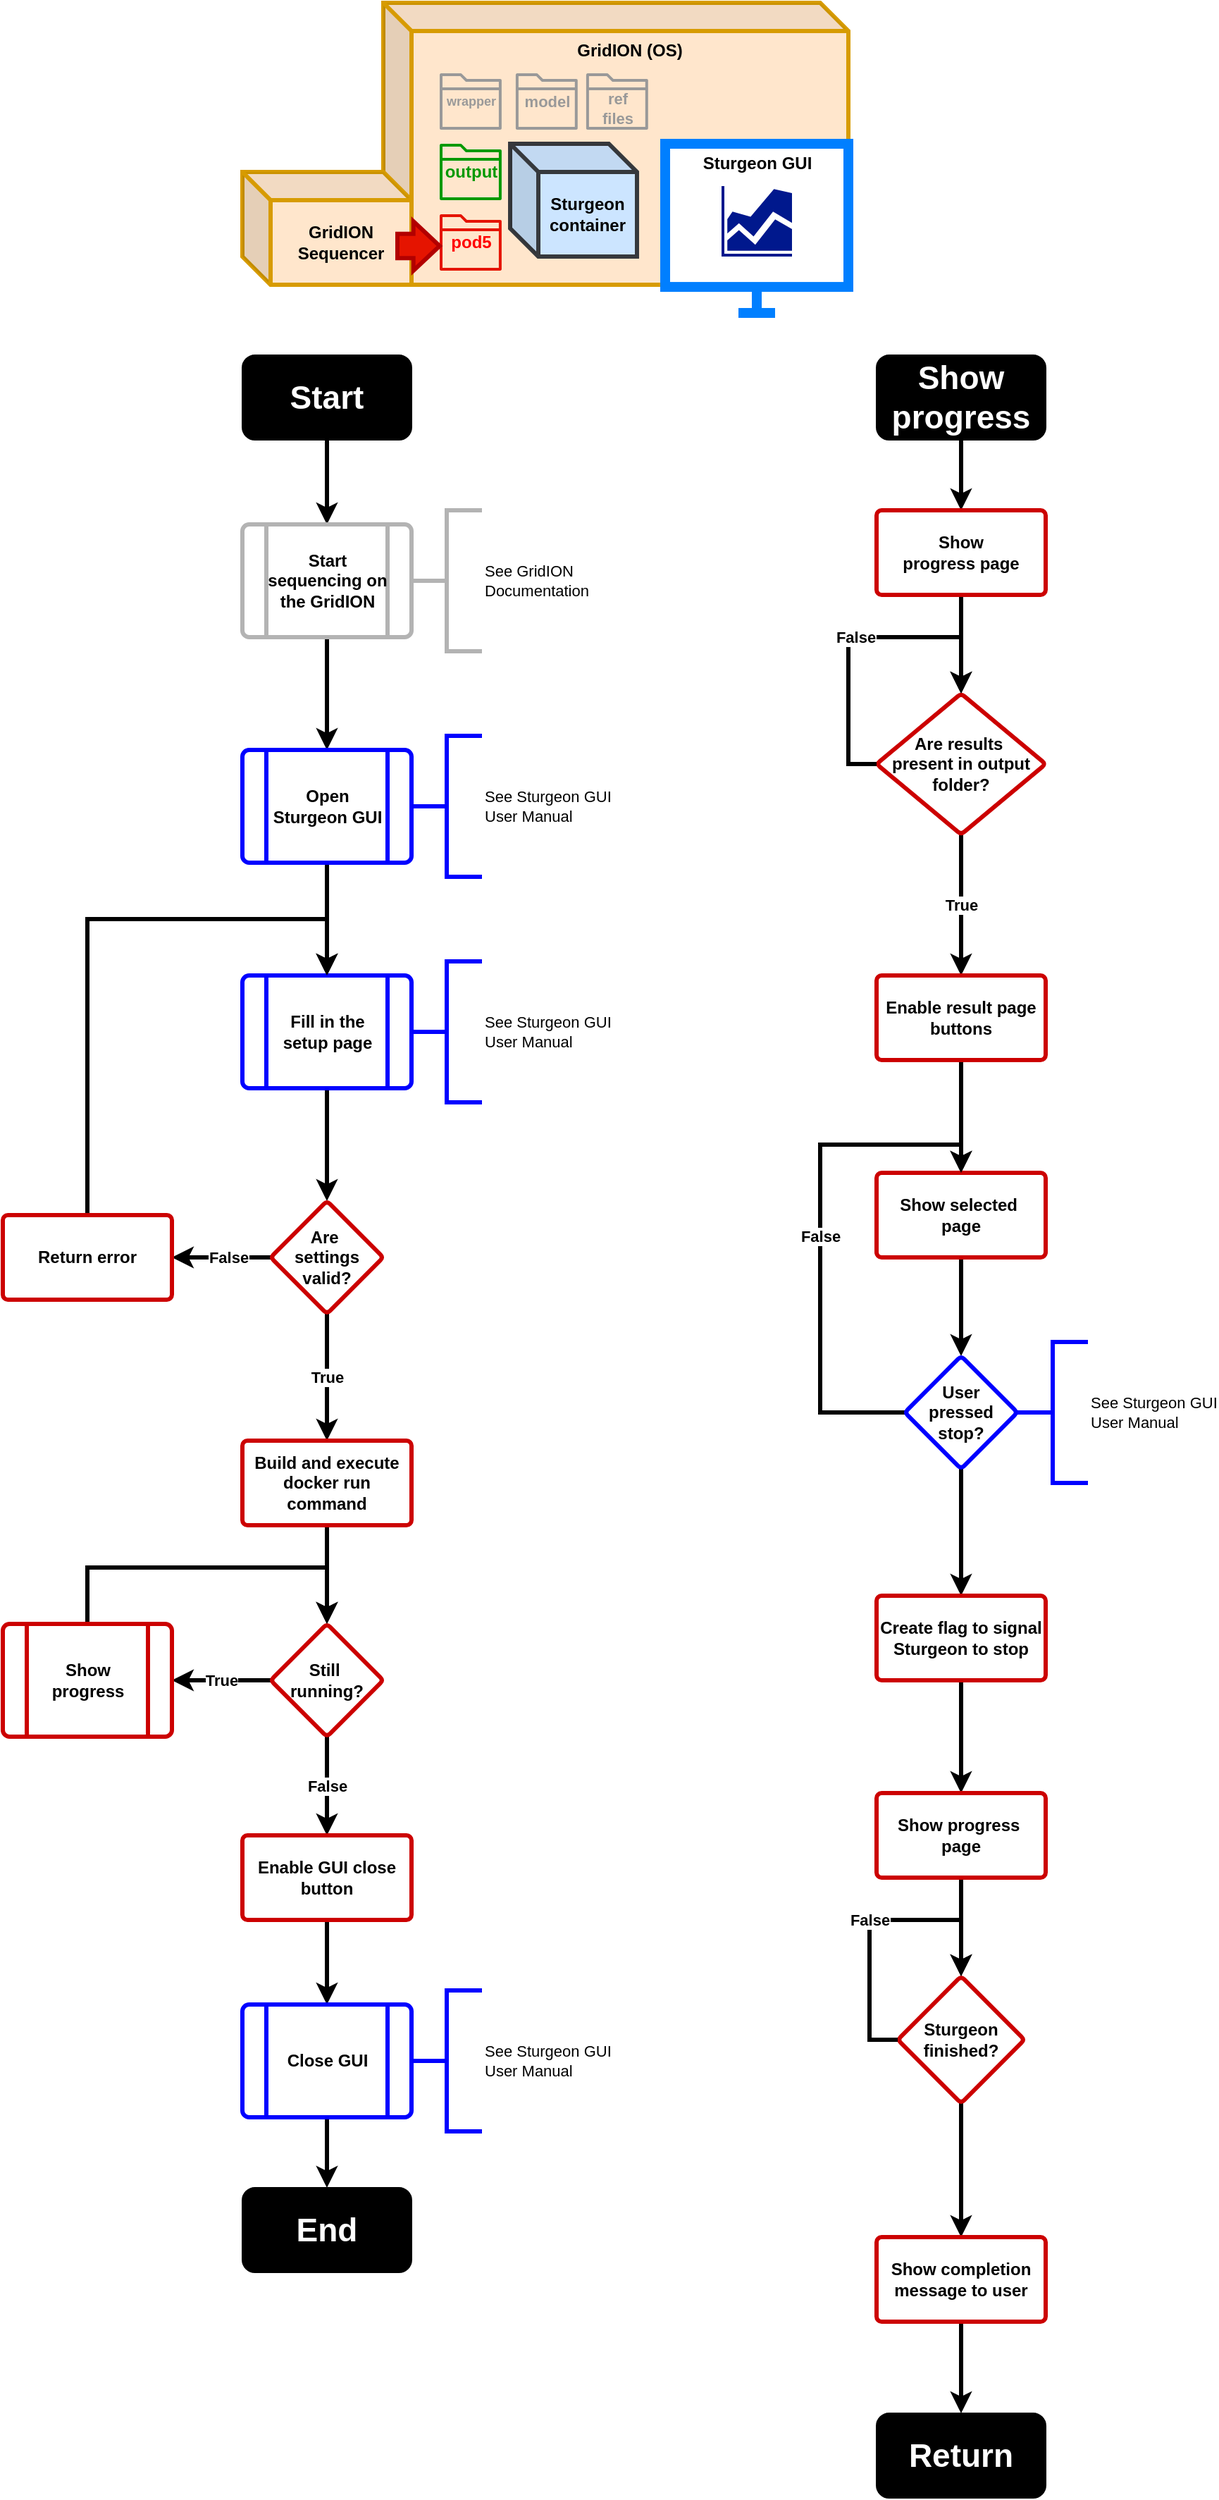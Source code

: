 <mxfile version="24.8.0">
  <diagram name="Page-1" id="jAXdzR7pBrtVSOsXg87T">
    <mxGraphModel dx="4510" dy="1869" grid="1" gridSize="10" guides="1" tooltips="1" connect="1" arrows="1" fold="1" page="1" pageScale="1" pageWidth="850" pageHeight="1100" math="0" shadow="0">
      <root>
        <mxCell id="0" />
        <mxCell id="1" parent="0" />
        <mxCell id="_ehPLdMpt5ip51sRVYlI-2" value="GridION (OS)" style="shape=cube;whiteSpace=wrap;html=1;boundedLbl=1;backgroundOutline=1;darkOpacity=0.05;darkOpacity2=0.1;fillColor=#ffe6cc;strokeColor=#d79b00;fontStyle=1;verticalAlign=top;strokeWidth=3;" vertex="1" parent="1">
          <mxGeometry x="180" y="240" width="330" height="200" as="geometry" />
        </mxCell>
        <mxCell id="_ehPLdMpt5ip51sRVYlI-1" value="&lt;div&gt;GridION&lt;/div&gt;&lt;div&gt;Sequencer&lt;/div&gt;" style="shape=cube;whiteSpace=wrap;html=1;boundedLbl=1;backgroundOutline=1;darkOpacity=0.05;darkOpacity2=0.1;fillColor=#ffe6cc;strokeColor=#d79b00;fontStyle=1;strokeWidth=3;" vertex="1" parent="1">
          <mxGeometry x="80" y="360" width="120" height="80" as="geometry" />
        </mxCell>
        <mxCell id="_ehPLdMpt5ip51sRVYlI-4" value="pod5" style="sketch=0;outlineConnect=0;fillColor=#e51400;strokeColor=#B20000;dashed=0;verticalLabelPosition=middle;verticalAlign=middle;align=center;html=1;fontSize=12;fontStyle=1;aspect=fixed;pointerEvents=1;shape=mxgraph.aws4.folder;labelPosition=center;strokeWidth=3;fontColor=#FF0000;" vertex="1" parent="1">
          <mxGeometry x="220" y="390" width="43.95" height="40" as="geometry" />
        </mxCell>
        <mxCell id="_ehPLdMpt5ip51sRVYlI-10" value="output" style="sketch=0;outlineConnect=0;fontColor=#009900;gradientColor=none;fillColor=#009900;strokeColor=none;dashed=0;verticalLabelPosition=middle;verticalAlign=middle;align=center;html=1;fontSize=12;fontStyle=1;aspect=fixed;pointerEvents=1;shape=mxgraph.aws4.folder;labelPosition=center;" vertex="1" parent="1">
          <mxGeometry x="220" y="340" width="43.95" height="40" as="geometry" />
        </mxCell>
        <mxCell id="_ehPLdMpt5ip51sRVYlI-13" value="&lt;div&gt;Sturgeon&lt;/div&gt;&lt;div&gt;container&lt;br&gt;&lt;/div&gt;" style="shape=cube;whiteSpace=wrap;html=1;boundedLbl=1;backgroundOutline=1;darkOpacity=0.05;darkOpacity2=0.1;fillColor=#cce5ff;strokeColor=#36393d;fontStyle=1;verticalAlign=middle;strokeWidth=3;" vertex="1" parent="1">
          <mxGeometry x="270" y="340" width="90" height="80" as="geometry" />
        </mxCell>
        <mxCell id="_ehPLdMpt5ip51sRVYlI-14" value="wrapper" style="sketch=0;outlineConnect=0;fontColor=#999999;gradientColor=none;fillColor=#999999;strokeColor=none;dashed=0;verticalLabelPosition=middle;verticalAlign=middle;align=center;html=1;fontSize=9;fontStyle=1;aspect=fixed;pointerEvents=1;shape=mxgraph.aws4.folder;labelPosition=center;" vertex="1" parent="1">
          <mxGeometry x="220" y="290" width="43.95" height="40" as="geometry" />
        </mxCell>
        <mxCell id="_ehPLdMpt5ip51sRVYlI-22" style="edgeStyle=orthogonalEdgeStyle;rounded=0;orthogonalLoop=1;jettySize=auto;html=1;exitX=0.5;exitY=1;exitDx=0;exitDy=0;entryX=0.5;entryY=0;entryDx=0;entryDy=0;strokeWidth=3;" edge="1" parent="1" source="_ehPLdMpt5ip51sRVYlI-19" target="_ehPLdMpt5ip51sRVYlI-20">
          <mxGeometry relative="1" as="geometry" />
        </mxCell>
        <mxCell id="_ehPLdMpt5ip51sRVYlI-19" value="Start" style="rounded=1;whiteSpace=wrap;html=1;fillColor=#000000;fontColor=#FFFFFF;fontStyle=1;fontSize=23;" vertex="1" parent="1">
          <mxGeometry x="80" y="490" width="120" height="60" as="geometry" />
        </mxCell>
        <mxCell id="_ehPLdMpt5ip51sRVYlI-24" value="" style="edgeStyle=orthogonalEdgeStyle;rounded=0;orthogonalLoop=1;jettySize=auto;html=1;strokeWidth=3;" edge="1" parent="1" source="_ehPLdMpt5ip51sRVYlI-20" target="_ehPLdMpt5ip51sRVYlI-23">
          <mxGeometry relative="1" as="geometry" />
        </mxCell>
        <mxCell id="_ehPLdMpt5ip51sRVYlI-20" value="Start sequencing on the GridION" style="verticalLabelPosition=middle;verticalAlign=middle;html=1;shape=process;whiteSpace=wrap;rounded=1;size=0.14;arcSize=6;strokeWidth=3;labelPosition=center;align=center;fontStyle=1;strokeColor=#B3B3B3;" vertex="1" parent="1">
          <mxGeometry x="80" y="610" width="120" height="80" as="geometry" />
        </mxCell>
        <mxCell id="_ehPLdMpt5ip51sRVYlI-26" value="" style="edgeStyle=orthogonalEdgeStyle;shape=connector;rounded=0;orthogonalLoop=1;jettySize=auto;html=1;strokeColor=default;strokeWidth=3;align=center;verticalAlign=middle;fontFamily=Helvetica;fontSize=11;fontColor=default;labelBackgroundColor=default;endArrow=classic;" edge="1" parent="1" source="_ehPLdMpt5ip51sRVYlI-23" target="_ehPLdMpt5ip51sRVYlI-25">
          <mxGeometry relative="1" as="geometry" />
        </mxCell>
        <mxCell id="_ehPLdMpt5ip51sRVYlI-23" value="Open Sturgeon GUI" style="verticalLabelPosition=middle;verticalAlign=middle;html=1;shape=process;whiteSpace=wrap;rounded=1;size=0.14;arcSize=6;strokeWidth=3;labelPosition=center;align=center;fontStyle=1;strokeColor=#0000FF;" vertex="1" parent="1">
          <mxGeometry x="80" y="770" width="120" height="80" as="geometry" />
        </mxCell>
        <mxCell id="_ehPLdMpt5ip51sRVYlI-33" value="" style="edgeStyle=orthogonalEdgeStyle;shape=connector;rounded=0;orthogonalLoop=1;jettySize=auto;html=1;strokeColor=default;strokeWidth=3;align=center;verticalAlign=middle;fontFamily=Helvetica;fontSize=11;fontColor=default;labelBackgroundColor=default;endArrow=classic;" edge="1" parent="1" source="_ehPLdMpt5ip51sRVYlI-25" target="_ehPLdMpt5ip51sRVYlI-32">
          <mxGeometry relative="1" as="geometry" />
        </mxCell>
        <mxCell id="_ehPLdMpt5ip51sRVYlI-25" value="Fill in the setup page" style="verticalLabelPosition=middle;verticalAlign=middle;html=1;shape=process;whiteSpace=wrap;rounded=1;size=0.14;arcSize=6;strokeWidth=3;labelPosition=center;align=center;fontStyle=1;strokeColor=#0000FF;" vertex="1" parent="1">
          <mxGeometry x="80" y="930" width="120" height="80" as="geometry" />
        </mxCell>
        <mxCell id="_ehPLdMpt5ip51sRVYlI-27" value="&lt;div&gt;See Sturgeon GUI&lt;/div&gt;&lt;div&gt;User Manual&lt;br&gt;&lt;/div&gt;" style="strokeWidth=3;html=1;shape=mxgraph.flowchart.annotation_2;align=left;labelPosition=right;pointerEvents=1;fontFamily=Helvetica;fontSize=11;fontColor=default;labelBackgroundColor=default;fontStyle=0;strokeColor=#0000FF;" vertex="1" parent="1">
          <mxGeometry x="200" y="760" width="50" height="100" as="geometry" />
        </mxCell>
        <mxCell id="_ehPLdMpt5ip51sRVYlI-28" value="&lt;div&gt;See Sturgeon GUI&lt;/div&gt;&lt;div&gt;User Manual&lt;br&gt;&lt;/div&gt;" style="strokeWidth=3;html=1;shape=mxgraph.flowchart.annotation_2;align=left;labelPosition=right;pointerEvents=1;fontFamily=Helvetica;fontSize=11;fontColor=default;labelBackgroundColor=default;fontStyle=0;strokeColor=#0000FF;" vertex="1" parent="1">
          <mxGeometry x="200" y="920" width="50" height="100" as="geometry" />
        </mxCell>
        <mxCell id="_ehPLdMpt5ip51sRVYlI-31" value="&lt;div&gt;See GridION&amp;nbsp;&lt;/div&gt;&lt;div&gt;Documentation&lt;/div&gt;" style="strokeWidth=3;html=1;shape=mxgraph.flowchart.annotation_2;align=left;labelPosition=right;pointerEvents=1;fontFamily=Helvetica;fontSize=11;fontColor=default;labelBackgroundColor=default;fontStyle=0;strokeColor=#B3B3B3;" vertex="1" parent="1">
          <mxGeometry x="200" y="600" width="50" height="100" as="geometry" />
        </mxCell>
        <mxCell id="_ehPLdMpt5ip51sRVYlI-36" value="False" style="edgeStyle=orthogonalEdgeStyle;shape=connector;rounded=0;orthogonalLoop=1;jettySize=auto;html=1;strokeColor=default;strokeWidth=3;align=center;verticalAlign=middle;fontFamily=Helvetica;fontSize=11;fontColor=default;labelBackgroundColor=default;endArrow=classic;fontStyle=1" edge="1" parent="1" source="_ehPLdMpt5ip51sRVYlI-32" target="_ehPLdMpt5ip51sRVYlI-35">
          <mxGeometry x="-0.143" relative="1" as="geometry">
            <mxPoint as="offset" />
          </mxGeometry>
        </mxCell>
        <mxCell id="_ehPLdMpt5ip51sRVYlI-39" value="True" style="edgeStyle=orthogonalEdgeStyle;shape=connector;rounded=0;orthogonalLoop=1;jettySize=auto;html=1;strokeColor=default;strokeWidth=3;align=center;verticalAlign=middle;fontFamily=Helvetica;fontSize=11;fontColor=default;labelBackgroundColor=default;endArrow=classic;fontStyle=1;" edge="1" parent="1" source="_ehPLdMpt5ip51sRVYlI-32" target="_ehPLdMpt5ip51sRVYlI-38">
          <mxGeometry relative="1" as="geometry" />
        </mxCell>
        <mxCell id="_ehPLdMpt5ip51sRVYlI-32" value="&lt;div&gt;Are&amp;nbsp;&lt;/div&gt;&lt;div&gt;settings&lt;/div&gt;&lt;div&gt;valid?&lt;/div&gt;" style="rhombus;whiteSpace=wrap;html=1;rounded=1;arcSize=6;strokeWidth=3;fontStyle=1;strokeColor=#CC0000;" vertex="1" parent="1">
          <mxGeometry x="100" y="1090" width="80" height="80" as="geometry" />
        </mxCell>
        <mxCell id="_ehPLdMpt5ip51sRVYlI-37" style="edgeStyle=orthogonalEdgeStyle;shape=connector;rounded=0;orthogonalLoop=1;jettySize=auto;html=1;exitX=0.5;exitY=0;exitDx=0;exitDy=0;entryX=0.5;entryY=0;entryDx=0;entryDy=0;strokeColor=default;strokeWidth=3;align=center;verticalAlign=middle;fontFamily=Helvetica;fontSize=11;fontColor=default;labelBackgroundColor=default;endArrow=classic;" edge="1" parent="1" source="_ehPLdMpt5ip51sRVYlI-35" target="_ehPLdMpt5ip51sRVYlI-25">
          <mxGeometry relative="1" as="geometry">
            <Array as="points">
              <mxPoint x="-30" y="890" />
              <mxPoint x="140" y="890" />
            </Array>
          </mxGeometry>
        </mxCell>
        <mxCell id="_ehPLdMpt5ip51sRVYlI-35" value="Return error" style="whiteSpace=wrap;html=1;rounded=1;arcSize=6;strokeWidth=3;fontStyle=1;strokeColor=#CC0000;" vertex="1" parent="1">
          <mxGeometry x="-90" y="1100" width="120" height="60" as="geometry" />
        </mxCell>
        <mxCell id="_ehPLdMpt5ip51sRVYlI-43" value="" style="edgeStyle=orthogonalEdgeStyle;shape=connector;rounded=0;orthogonalLoop=1;jettySize=auto;html=1;strokeColor=default;strokeWidth=3;align=center;verticalAlign=middle;fontFamily=Helvetica;fontSize=11;fontColor=default;fontStyle=1;labelBackgroundColor=default;endArrow=classic;" edge="1" parent="1" source="_ehPLdMpt5ip51sRVYlI-38" target="_ehPLdMpt5ip51sRVYlI-42">
          <mxGeometry relative="1" as="geometry" />
        </mxCell>
        <mxCell id="_ehPLdMpt5ip51sRVYlI-38" value="Build and execute docker run command" style="whiteSpace=wrap;html=1;rounded=1;arcSize=6;strokeWidth=3;fontStyle=1;strokeColor=#CC0000;" vertex="1" parent="1">
          <mxGeometry x="80" y="1260" width="120" height="60" as="geometry" />
        </mxCell>
        <mxCell id="_ehPLdMpt5ip51sRVYlI-47" value="True" style="edgeStyle=orthogonalEdgeStyle;shape=connector;rounded=0;orthogonalLoop=1;jettySize=auto;html=1;exitX=0;exitY=0.5;exitDx=0;exitDy=0;entryX=1;entryY=0.5;entryDx=0;entryDy=0;strokeColor=default;strokeWidth=3;align=center;verticalAlign=middle;fontFamily=Helvetica;fontSize=11;fontColor=default;fontStyle=1;labelBackgroundColor=default;endArrow=classic;" edge="1" parent="1" source="_ehPLdMpt5ip51sRVYlI-42" target="_ehPLdMpt5ip51sRVYlI-46">
          <mxGeometry relative="1" as="geometry" />
        </mxCell>
        <mxCell id="_ehPLdMpt5ip51sRVYlI-50" value="False" style="edgeStyle=orthogonalEdgeStyle;shape=connector;rounded=0;orthogonalLoop=1;jettySize=auto;html=1;strokeColor=default;strokeWidth=3;align=center;verticalAlign=middle;fontFamily=Helvetica;fontSize=11;fontColor=default;fontStyle=1;labelBackgroundColor=default;endArrow=classic;" edge="1" parent="1" source="_ehPLdMpt5ip51sRVYlI-42" target="_ehPLdMpt5ip51sRVYlI-49">
          <mxGeometry relative="1" as="geometry" />
        </mxCell>
        <mxCell id="_ehPLdMpt5ip51sRVYlI-42" value="&lt;div&gt;Still&amp;nbsp;&lt;/div&gt;&lt;div&gt;running?&lt;/div&gt;" style="rhombus;whiteSpace=wrap;html=1;rounded=1;arcSize=6;strokeWidth=3;fontStyle=1;strokeColor=#CC0000;" vertex="1" parent="1">
          <mxGeometry x="100" y="1390" width="80" height="80" as="geometry" />
        </mxCell>
        <mxCell id="_ehPLdMpt5ip51sRVYlI-48" style="edgeStyle=orthogonalEdgeStyle;shape=connector;rounded=0;orthogonalLoop=1;jettySize=auto;html=1;exitX=0.5;exitY=0;exitDx=0;exitDy=0;entryX=0.5;entryY=0;entryDx=0;entryDy=0;strokeColor=default;strokeWidth=3;align=center;verticalAlign=middle;fontFamily=Helvetica;fontSize=11;fontColor=default;fontStyle=1;labelBackgroundColor=default;endArrow=classic;" edge="1" parent="1" source="_ehPLdMpt5ip51sRVYlI-46" target="_ehPLdMpt5ip51sRVYlI-42">
          <mxGeometry relative="1" as="geometry">
            <Array as="points">
              <mxPoint x="-30" y="1350" />
              <mxPoint x="140" y="1350" />
            </Array>
          </mxGeometry>
        </mxCell>
        <mxCell id="_ehPLdMpt5ip51sRVYlI-46" value="Show progress" style="verticalLabelPosition=middle;verticalAlign=middle;html=1;shape=process;whiteSpace=wrap;rounded=1;size=0.14;arcSize=6;strokeWidth=3;labelPosition=center;align=center;fontStyle=1;strokeColor=#CC0000;" vertex="1" parent="1">
          <mxGeometry x="-90" y="1390" width="120" height="80" as="geometry" />
        </mxCell>
        <mxCell id="_ehPLdMpt5ip51sRVYlI-52" value="" style="edgeStyle=orthogonalEdgeStyle;shape=connector;rounded=0;orthogonalLoop=1;jettySize=auto;html=1;strokeColor=default;strokeWidth=3;align=center;verticalAlign=middle;fontFamily=Helvetica;fontSize=11;fontColor=default;fontStyle=1;labelBackgroundColor=default;endArrow=classic;entryX=0.5;entryY=0;entryDx=0;entryDy=0;" edge="1" parent="1" source="_ehPLdMpt5ip51sRVYlI-49" target="_ehPLdMpt5ip51sRVYlI-55">
          <mxGeometry relative="1" as="geometry">
            <mxPoint x="140" y="1680" as="targetPoint" />
          </mxGeometry>
        </mxCell>
        <mxCell id="_ehPLdMpt5ip51sRVYlI-49" value="Enable GUI close button" style="whiteSpace=wrap;html=1;rounded=1;arcSize=6;strokeWidth=3;fontStyle=1;strokeColor=#CC0000;" vertex="1" parent="1">
          <mxGeometry x="80" y="1540" width="120" height="60" as="geometry" />
        </mxCell>
        <mxCell id="_ehPLdMpt5ip51sRVYlI-54" style="edgeStyle=orthogonalEdgeStyle;shape=connector;rounded=0;orthogonalLoop=1;jettySize=auto;html=1;exitX=0.5;exitY=1;exitDx=0;exitDy=0;entryX=0.5;entryY=0;entryDx=0;entryDy=0;strokeColor=default;strokeWidth=3;align=center;verticalAlign=middle;fontFamily=Helvetica;fontSize=11;fontColor=default;fontStyle=1;labelBackgroundColor=default;endArrow=classic;" edge="1" parent="1" source="_ehPLdMpt5ip51sRVYlI-55" target="_ehPLdMpt5ip51sRVYlI-53">
          <mxGeometry relative="1" as="geometry">
            <mxPoint x="140" y="1740" as="sourcePoint" />
          </mxGeometry>
        </mxCell>
        <mxCell id="_ehPLdMpt5ip51sRVYlI-53" value="End" style="rounded=1;whiteSpace=wrap;html=1;fillColor=#000000;fontColor=#FFFFFF;fontStyle=1;fontSize=23;" vertex="1" parent="1">
          <mxGeometry x="80" y="1790" width="120" height="60" as="geometry" />
        </mxCell>
        <mxCell id="_ehPLdMpt5ip51sRVYlI-55" value="Close GUI" style="verticalLabelPosition=middle;verticalAlign=middle;html=1;shape=process;whiteSpace=wrap;rounded=1;size=0.14;arcSize=6;strokeWidth=3;labelPosition=center;align=center;fontStyle=1;strokeColor=#0000FF;" vertex="1" parent="1">
          <mxGeometry x="80" y="1660" width="120" height="80" as="geometry" />
        </mxCell>
        <mxCell id="_ehPLdMpt5ip51sRVYlI-56" value="&lt;div&gt;See Sturgeon GUI&lt;/div&gt;&lt;div&gt;User Manual&lt;br&gt;&lt;/div&gt;" style="strokeWidth=3;html=1;shape=mxgraph.flowchart.annotation_2;align=left;labelPosition=right;pointerEvents=1;fontFamily=Helvetica;fontSize=11;fontColor=default;labelBackgroundColor=default;fontStyle=0;strokeColor=#0000FF;" vertex="1" parent="1">
          <mxGeometry x="200" y="1650" width="50" height="100" as="geometry" />
        </mxCell>
        <mxCell id="_ehPLdMpt5ip51sRVYlI-59" style="edgeStyle=orthogonalEdgeStyle;shape=connector;rounded=0;orthogonalLoop=1;jettySize=auto;html=1;exitX=0.5;exitY=1;exitDx=0;exitDy=0;entryX=0.5;entryY=0;entryDx=0;entryDy=0;strokeColor=default;strokeWidth=3;align=center;verticalAlign=middle;fontFamily=Helvetica;fontSize=11;fontColor=default;fontStyle=1;labelBackgroundColor=default;endArrow=classic;" edge="1" parent="1" source="_ehPLdMpt5ip51sRVYlI-57" target="_ehPLdMpt5ip51sRVYlI-58">
          <mxGeometry relative="1" as="geometry" />
        </mxCell>
        <mxCell id="_ehPLdMpt5ip51sRVYlI-57" value="Show progress" style="rounded=1;whiteSpace=wrap;html=1;fillColor=#000000;fontColor=#FFFFFF;fontStyle=1;fontSize=23;" vertex="1" parent="1">
          <mxGeometry x="530" y="490" width="120" height="60" as="geometry" />
        </mxCell>
        <mxCell id="_ehPLdMpt5ip51sRVYlI-63" value="" style="edgeStyle=orthogonalEdgeStyle;shape=connector;rounded=0;orthogonalLoop=1;jettySize=auto;html=1;strokeColor=default;strokeWidth=3;align=center;verticalAlign=middle;fontFamily=Helvetica;fontSize=11;fontColor=default;fontStyle=1;labelBackgroundColor=default;endArrow=classic;" edge="1" parent="1" source="_ehPLdMpt5ip51sRVYlI-58" target="_ehPLdMpt5ip51sRVYlI-62">
          <mxGeometry relative="1" as="geometry" />
        </mxCell>
        <mxCell id="_ehPLdMpt5ip51sRVYlI-58" value="&lt;div&gt;Show&lt;/div&gt;&lt;div&gt;progress page&lt;br&gt;&lt;/div&gt;" style="whiteSpace=wrap;html=1;rounded=1;arcSize=6;strokeWidth=3;fontStyle=1;strokeColor=#CC0000;" vertex="1" parent="1">
          <mxGeometry x="530" y="600" width="120" height="60" as="geometry" />
        </mxCell>
        <mxCell id="_ehPLdMpt5ip51sRVYlI-65" value="True" style="edgeStyle=orthogonalEdgeStyle;shape=connector;rounded=0;orthogonalLoop=1;jettySize=auto;html=1;strokeColor=default;strokeWidth=3;align=center;verticalAlign=middle;fontFamily=Helvetica;fontSize=11;fontColor=default;fontStyle=1;labelBackgroundColor=default;endArrow=classic;" edge="1" parent="1" source="_ehPLdMpt5ip51sRVYlI-62" target="_ehPLdMpt5ip51sRVYlI-64">
          <mxGeometry relative="1" as="geometry" />
        </mxCell>
        <mxCell id="_ehPLdMpt5ip51sRVYlI-62" value="&lt;div&gt;Are results&amp;nbsp;&lt;/div&gt;&lt;div&gt;present in output folder?&lt;/div&gt;" style="rhombus;whiteSpace=wrap;html=1;rounded=1;arcSize=6;strokeWidth=3;fontStyle=1;strokeColor=#CC0000;" vertex="1" parent="1">
          <mxGeometry x="530" y="730" width="120" height="100" as="geometry" />
        </mxCell>
        <mxCell id="_ehPLdMpt5ip51sRVYlI-68" value="" style="edgeStyle=orthogonalEdgeStyle;shape=connector;rounded=0;orthogonalLoop=1;jettySize=auto;html=1;strokeColor=default;strokeWidth=3;align=center;verticalAlign=middle;fontFamily=Helvetica;fontSize=11;fontColor=default;fontStyle=1;labelBackgroundColor=default;endArrow=classic;" edge="1" parent="1" source="_ehPLdMpt5ip51sRVYlI-64" target="_ehPLdMpt5ip51sRVYlI-67">
          <mxGeometry relative="1" as="geometry" />
        </mxCell>
        <mxCell id="_ehPLdMpt5ip51sRVYlI-64" value="Enable result page buttons" style="whiteSpace=wrap;html=1;rounded=1;arcSize=6;strokeWidth=3;fontStyle=1;strokeColor=#CC0000;" vertex="1" parent="1">
          <mxGeometry x="530" y="930" width="120" height="60" as="geometry" />
        </mxCell>
        <mxCell id="_ehPLdMpt5ip51sRVYlI-66" value="False" style="edgeStyle=orthogonalEdgeStyle;shape=connector;rounded=0;orthogonalLoop=1;jettySize=auto;html=1;exitX=0;exitY=0.5;exitDx=0;exitDy=0;entryX=0.5;entryY=0;entryDx=0;entryDy=0;strokeColor=default;strokeWidth=3;align=center;verticalAlign=middle;fontFamily=Helvetica;fontSize=11;fontColor=default;fontStyle=1;labelBackgroundColor=default;endArrow=classic;" edge="1" parent="1" source="_ehPLdMpt5ip51sRVYlI-62" target="_ehPLdMpt5ip51sRVYlI-62">
          <mxGeometry relative="1" as="geometry">
            <Array as="points">
              <mxPoint x="510" y="780" />
              <mxPoint x="510" y="690" />
              <mxPoint x="590" y="690" />
            </Array>
          </mxGeometry>
        </mxCell>
        <mxCell id="_ehPLdMpt5ip51sRVYlI-70" value="" style="edgeStyle=orthogonalEdgeStyle;shape=connector;rounded=0;orthogonalLoop=1;jettySize=auto;html=1;strokeColor=default;strokeWidth=3;align=center;verticalAlign=middle;fontFamily=Helvetica;fontSize=11;fontColor=default;fontStyle=1;labelBackgroundColor=default;endArrow=classic;" edge="1" parent="1" source="_ehPLdMpt5ip51sRVYlI-67" target="_ehPLdMpt5ip51sRVYlI-69">
          <mxGeometry relative="1" as="geometry" />
        </mxCell>
        <mxCell id="_ehPLdMpt5ip51sRVYlI-67" value="&lt;div&gt;Show selected&amp;nbsp;&lt;/div&gt;&lt;div&gt;page&lt;/div&gt;" style="whiteSpace=wrap;html=1;rounded=1;arcSize=6;strokeWidth=3;fontStyle=1;strokeColor=#CC0000;" vertex="1" parent="1">
          <mxGeometry x="530" y="1070" width="120" height="60" as="geometry" />
        </mxCell>
        <mxCell id="_ehPLdMpt5ip51sRVYlI-73" value="False" style="edgeStyle=orthogonalEdgeStyle;shape=connector;rounded=0;orthogonalLoop=1;jettySize=auto;html=1;exitX=0;exitY=0.5;exitDx=0;exitDy=0;entryX=0.5;entryY=0;entryDx=0;entryDy=0;strokeColor=default;strokeWidth=3;align=center;verticalAlign=middle;fontFamily=Helvetica;fontSize=11;fontColor=default;fontStyle=1;labelBackgroundColor=default;endArrow=classic;" edge="1" parent="1" source="_ehPLdMpt5ip51sRVYlI-69" target="_ehPLdMpt5ip51sRVYlI-67">
          <mxGeometry relative="1" as="geometry">
            <Array as="points">
              <mxPoint x="490" y="1240" />
              <mxPoint x="490" y="1050" />
              <mxPoint x="590" y="1050" />
            </Array>
          </mxGeometry>
        </mxCell>
        <mxCell id="_ehPLdMpt5ip51sRVYlI-75" value="" style="edgeStyle=orthogonalEdgeStyle;shape=connector;rounded=0;orthogonalLoop=1;jettySize=auto;html=1;strokeColor=default;strokeWidth=3;align=center;verticalAlign=middle;fontFamily=Helvetica;fontSize=11;fontColor=default;fontStyle=1;labelBackgroundColor=default;endArrow=classic;" edge="1" parent="1" source="_ehPLdMpt5ip51sRVYlI-69" target="_ehPLdMpt5ip51sRVYlI-74">
          <mxGeometry relative="1" as="geometry" />
        </mxCell>
        <mxCell id="_ehPLdMpt5ip51sRVYlI-69" value="&lt;div&gt;User&lt;/div&gt;&lt;div&gt;pressed stop?&lt;/div&gt;" style="rhombus;whiteSpace=wrap;html=1;rounded=1;arcSize=6;strokeWidth=3;fontStyle=1;strokeColor=#0000FF;" vertex="1" parent="1">
          <mxGeometry x="550" y="1200" width="80" height="80" as="geometry" />
        </mxCell>
        <mxCell id="_ehPLdMpt5ip51sRVYlI-77" value="" style="edgeStyle=orthogonalEdgeStyle;shape=connector;rounded=0;orthogonalLoop=1;jettySize=auto;html=1;strokeColor=default;strokeWidth=3;align=center;verticalAlign=middle;fontFamily=Helvetica;fontSize=11;fontColor=default;fontStyle=1;labelBackgroundColor=default;endArrow=classic;" edge="1" parent="1" source="_ehPLdMpt5ip51sRVYlI-74" target="_ehPLdMpt5ip51sRVYlI-76">
          <mxGeometry relative="1" as="geometry" />
        </mxCell>
        <mxCell id="_ehPLdMpt5ip51sRVYlI-74" value="Create flag to signal Sturgeon to stop" style="whiteSpace=wrap;html=1;rounded=1;arcSize=6;strokeWidth=3;fontStyle=1;strokeColor=#CC0000;" vertex="1" parent="1">
          <mxGeometry x="530" y="1370" width="120" height="60" as="geometry" />
        </mxCell>
        <mxCell id="_ehPLdMpt5ip51sRVYlI-79" value="" style="edgeStyle=orthogonalEdgeStyle;shape=connector;rounded=0;orthogonalLoop=1;jettySize=auto;html=1;strokeColor=default;strokeWidth=3;align=center;verticalAlign=middle;fontFamily=Helvetica;fontSize=11;fontColor=default;fontStyle=1;labelBackgroundColor=default;endArrow=classic;" edge="1" parent="1" source="_ehPLdMpt5ip51sRVYlI-76" target="_ehPLdMpt5ip51sRVYlI-78">
          <mxGeometry relative="1" as="geometry" />
        </mxCell>
        <mxCell id="_ehPLdMpt5ip51sRVYlI-76" value="&lt;div&gt;Show progress&amp;nbsp;&lt;/div&gt;&lt;div&gt;page&lt;/div&gt;" style="whiteSpace=wrap;html=1;rounded=1;arcSize=6;strokeWidth=3;fontStyle=1;strokeColor=#CC0000;" vertex="1" parent="1">
          <mxGeometry x="530" y="1510" width="120" height="60" as="geometry" />
        </mxCell>
        <mxCell id="_ehPLdMpt5ip51sRVYlI-82" value="" style="edgeStyle=orthogonalEdgeStyle;shape=connector;rounded=0;orthogonalLoop=1;jettySize=auto;html=1;strokeColor=default;strokeWidth=3;align=center;verticalAlign=middle;fontFamily=Helvetica;fontSize=11;fontColor=default;fontStyle=1;labelBackgroundColor=default;endArrow=classic;" edge="1" parent="1" source="_ehPLdMpt5ip51sRVYlI-78" target="_ehPLdMpt5ip51sRVYlI-81">
          <mxGeometry relative="1" as="geometry" />
        </mxCell>
        <mxCell id="_ehPLdMpt5ip51sRVYlI-78" value="Sturgeon finished?" style="rhombus;whiteSpace=wrap;html=1;rounded=1;arcSize=6;strokeWidth=3;fontStyle=1;strokeColor=#CC0000;" vertex="1" parent="1">
          <mxGeometry x="545" y="1640" width="90" height="90" as="geometry" />
        </mxCell>
        <mxCell id="_ehPLdMpt5ip51sRVYlI-80" value="False" style="edgeStyle=orthogonalEdgeStyle;shape=connector;rounded=0;orthogonalLoop=1;jettySize=auto;html=1;exitX=0;exitY=0.5;exitDx=0;exitDy=0;entryX=0.5;entryY=0;entryDx=0;entryDy=0;strokeColor=default;strokeWidth=3;align=center;verticalAlign=middle;fontFamily=Helvetica;fontSize=11;fontColor=default;fontStyle=1;labelBackgroundColor=default;endArrow=classic;" edge="1" parent="1" source="_ehPLdMpt5ip51sRVYlI-78" target="_ehPLdMpt5ip51sRVYlI-78">
          <mxGeometry relative="1" as="geometry">
            <Array as="points">
              <mxPoint x="525" y="1685" />
              <mxPoint x="525" y="1600" />
              <mxPoint x="590" y="1600" />
            </Array>
          </mxGeometry>
        </mxCell>
        <mxCell id="_ehPLdMpt5ip51sRVYlI-86" style="edgeStyle=orthogonalEdgeStyle;shape=connector;rounded=0;orthogonalLoop=1;jettySize=auto;html=1;exitX=0.5;exitY=1;exitDx=0;exitDy=0;entryX=0.5;entryY=0;entryDx=0;entryDy=0;strokeColor=default;strokeWidth=3;align=center;verticalAlign=middle;fontFamily=Helvetica;fontSize=11;fontColor=default;fontStyle=1;labelBackgroundColor=default;endArrow=classic;" edge="1" parent="1" source="_ehPLdMpt5ip51sRVYlI-81" target="_ehPLdMpt5ip51sRVYlI-85">
          <mxGeometry relative="1" as="geometry" />
        </mxCell>
        <mxCell id="_ehPLdMpt5ip51sRVYlI-81" value="Show completion message to user" style="whiteSpace=wrap;html=1;rounded=1;arcSize=6;strokeWidth=3;fontStyle=1;strokeColor=#CC0000;" vertex="1" parent="1">
          <mxGeometry x="530" y="1825" width="120" height="60" as="geometry" />
        </mxCell>
        <mxCell id="_ehPLdMpt5ip51sRVYlI-85" value="Return" style="rounded=1;whiteSpace=wrap;html=1;fillColor=#000000;fontColor=#FFFFFF;fontStyle=1;fontSize=23;" vertex="1" parent="1">
          <mxGeometry x="530" y="1950" width="120" height="60" as="geometry" />
        </mxCell>
        <mxCell id="_ehPLdMpt5ip51sRVYlI-87" value="&lt;div&gt;See Sturgeon GUI&lt;/div&gt;&lt;div&gt;User Manual&lt;br&gt;&lt;/div&gt;" style="strokeWidth=3;html=1;shape=mxgraph.flowchart.annotation_2;align=left;labelPosition=right;pointerEvents=1;fontFamily=Helvetica;fontSize=11;fontColor=default;labelBackgroundColor=default;fontStyle=0;strokeColor=#0000FF;" vertex="1" parent="1">
          <mxGeometry x="630" y="1190" width="50" height="100" as="geometry" />
        </mxCell>
        <mxCell id="_ehPLdMpt5ip51sRVYlI-89" value="model" style="sketch=0;outlineConnect=0;fontColor=#999999;gradientColor=none;fillColor=#999999;strokeColor=none;dashed=0;verticalLabelPosition=middle;verticalAlign=middle;align=center;html=1;fontSize=11;fontStyle=1;aspect=fixed;pointerEvents=1;shape=mxgraph.aws4.folder;labelPosition=center;" vertex="1" parent="1">
          <mxGeometry x="273.95" y="290" width="43.95" height="40" as="geometry" />
        </mxCell>
        <mxCell id="_ehPLdMpt5ip51sRVYlI-90" value="&lt;div style=&quot;font-size: 11px;&quot;&gt;ref&lt;/div&gt;&lt;div style=&quot;font-size: 11px;&quot;&gt;files&lt;br style=&quot;font-size: 11px;&quot;&gt;&lt;/div&gt;" style="sketch=0;outlineConnect=0;fontColor=#999999;gradientColor=none;fillColor=#999999;strokeColor=none;dashed=0;verticalLabelPosition=middle;verticalAlign=middle;align=center;html=1;fontSize=11;fontStyle=1;aspect=fixed;pointerEvents=1;shape=mxgraph.aws4.folder;labelPosition=center;spacingTop=10;" vertex="1" parent="1">
          <mxGeometry x="323.95" y="290" width="43.95" height="40" as="geometry" />
        </mxCell>
        <mxCell id="_ehPLdMpt5ip51sRVYlI-95" value="" style="group" vertex="1" connectable="0" parent="1">
          <mxGeometry x="380" y="340" width="130" height="120" as="geometry" />
        </mxCell>
        <mxCell id="_ehPLdMpt5ip51sRVYlI-5" value="Sturgeon GUI" style="html=1;verticalLabelPosition=middle;align=center;labelBackgroundColor=#ffffff;verticalAlign=top;strokeWidth=7;strokeColor=#007FFF;shadow=0;dashed=0;shape=mxgraph.ios7.icons.monitor;labelPosition=center;fontStyle=1;spacingBottom=21;" vertex="1" parent="_ehPLdMpt5ip51sRVYlI-95">
          <mxGeometry width="130" height="120" as="geometry" />
        </mxCell>
        <mxCell id="_ehPLdMpt5ip51sRVYlI-91" value="" style="sketch=0;aspect=fixed;pointerEvents=1;shadow=0;dashed=0;html=1;strokeColor=none;labelPosition=center;verticalLabelPosition=bottom;verticalAlign=top;align=center;fillColor=#00188D;shape=mxgraph.mscae.general.graph;fontFamily=Helvetica;fontSize=11;fontColor=default;fontStyle=1;labelBackgroundColor=default;" vertex="1" parent="_ehPLdMpt5ip51sRVYlI-95">
          <mxGeometry x="40" y="30" width="50" height="50" as="geometry" />
        </mxCell>
        <mxCell id="_ehPLdMpt5ip51sRVYlI-97" value="" style="html=1;shadow=0;dashed=0;align=center;verticalAlign=middle;shape=mxgraph.arrows2.arrow;dy=0.51;dx=18.67;notch=0;fontFamily=Helvetica;fontSize=11;fontStyle=1;labelBackgroundColor=default;fillColor=#e51400;strokeColor=#B20000;strokeWidth=3;fontColor=#ffffff;" vertex="1" parent="1">
          <mxGeometry x="190" y="395" width="30" height="35" as="geometry" />
        </mxCell>
      </root>
    </mxGraphModel>
  </diagram>
</mxfile>
